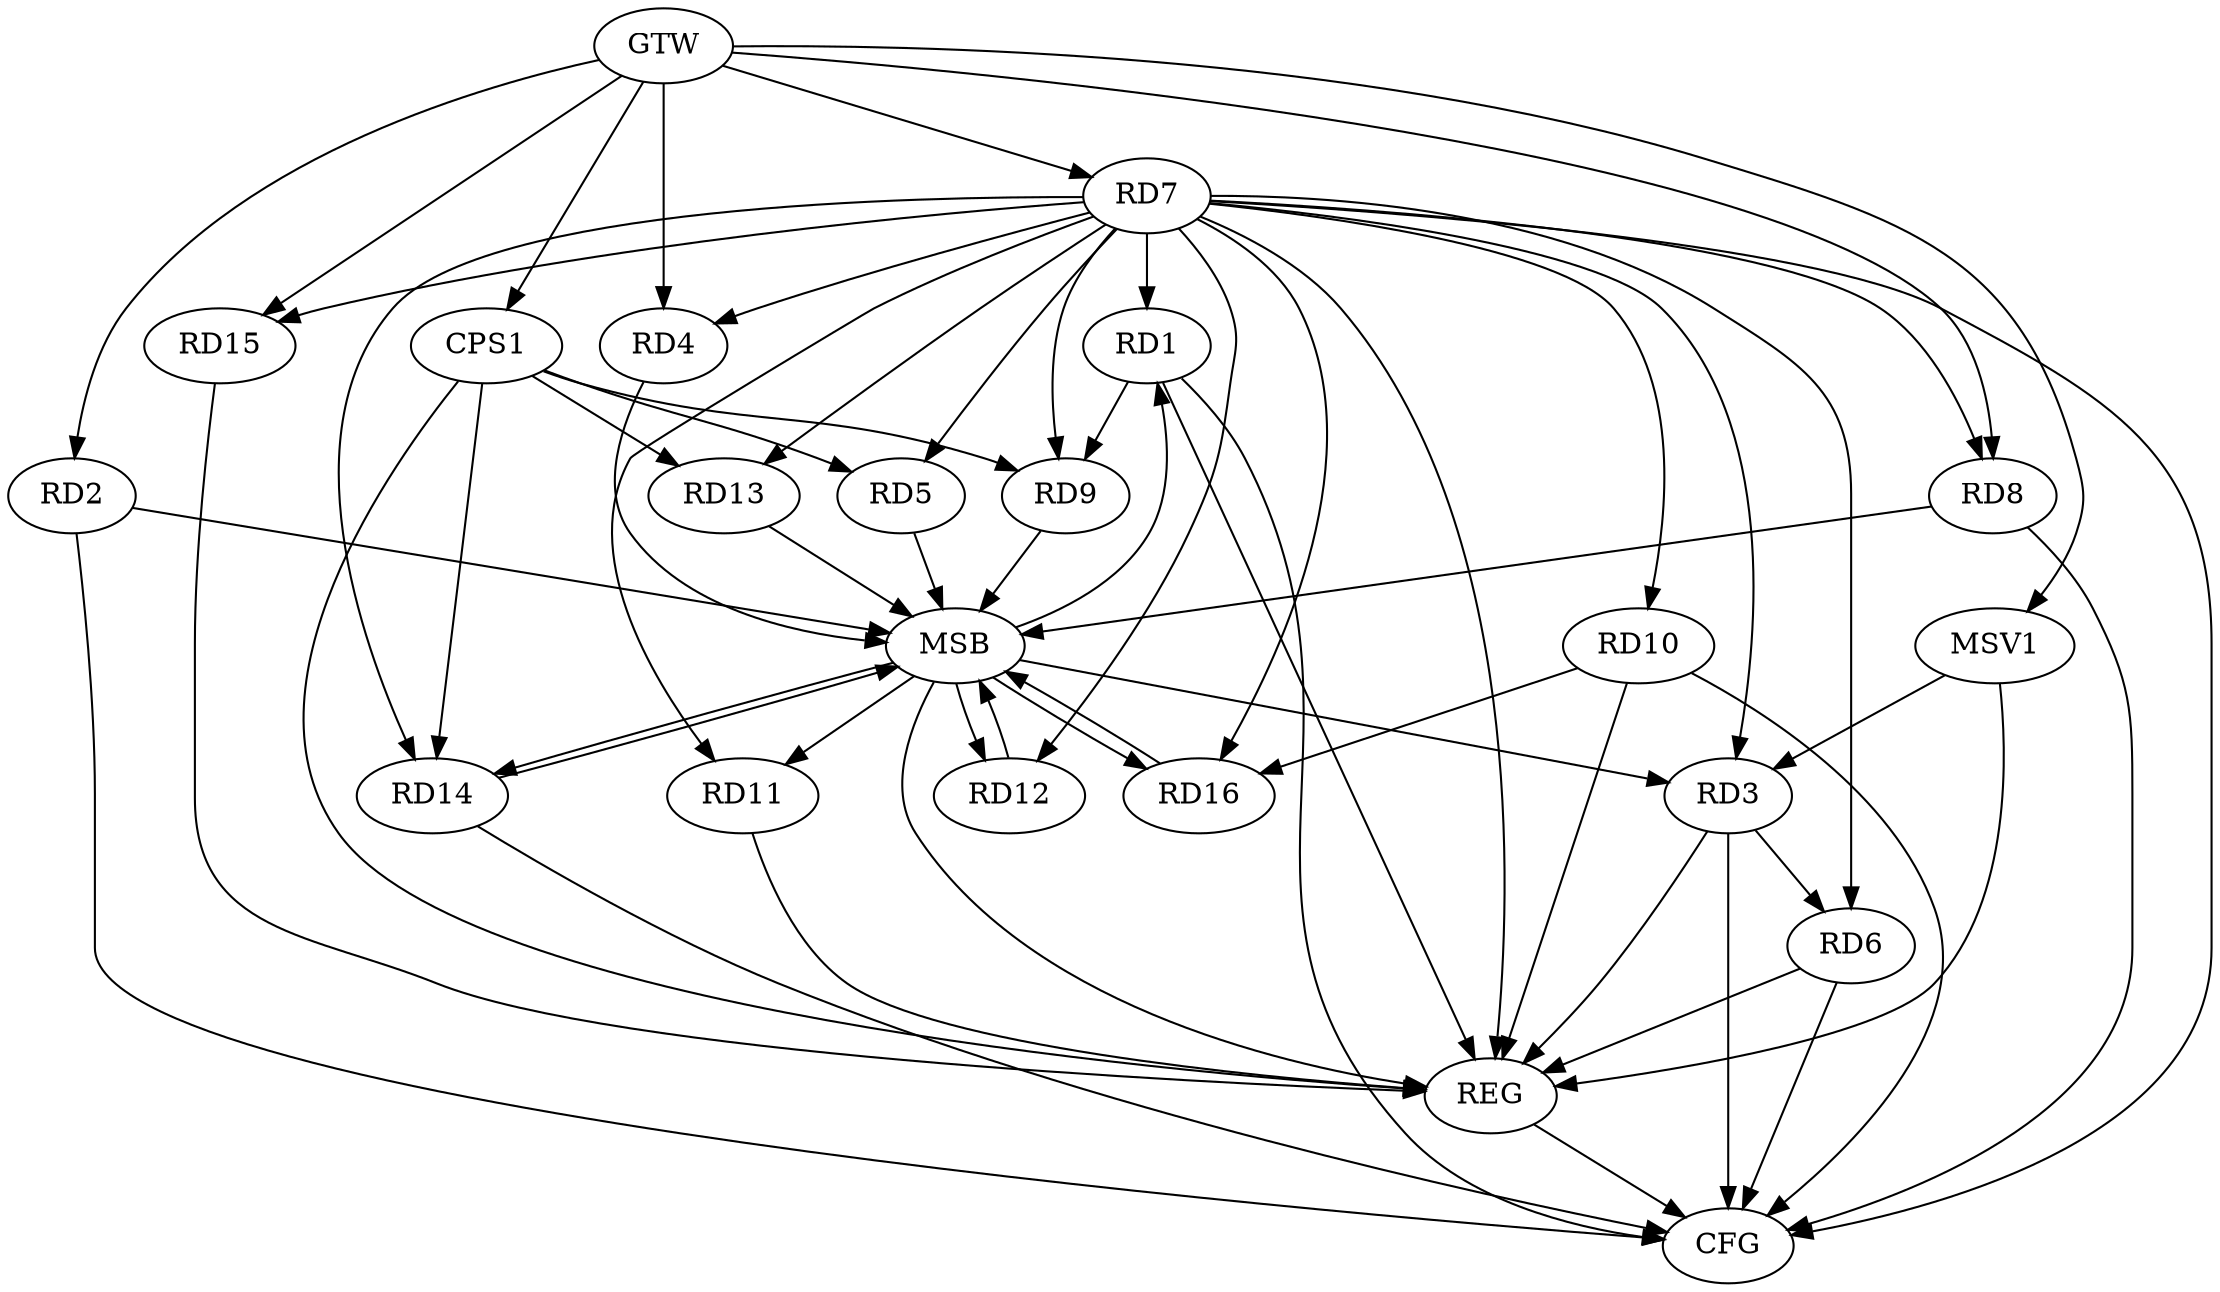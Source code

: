 strict digraph G {
  RD1 [ label="RD1" ];
  RD2 [ label="RD2" ];
  RD3 [ label="RD3" ];
  RD4 [ label="RD4" ];
  RD5 [ label="RD5" ];
  RD6 [ label="RD6" ];
  RD7 [ label="RD7" ];
  RD8 [ label="RD8" ];
  RD9 [ label="RD9" ];
  RD10 [ label="RD10" ];
  RD11 [ label="RD11" ];
  RD12 [ label="RD12" ];
  RD13 [ label="RD13" ];
  RD14 [ label="RD14" ];
  RD15 [ label="RD15" ];
  RD16 [ label="RD16" ];
  CPS1 [ label="CPS1" ];
  GTW [ label="GTW" ];
  REG [ label="REG" ];
  MSB [ label="MSB" ];
  CFG [ label="CFG" ];
  MSV1 [ label="MSV1" ];
  RD1 -> RD9;
  RD3 -> RD6;
  RD7 -> RD3;
  RD7 -> RD6;
  RD7 -> RD9;
  RD7 -> RD16;
  RD10 -> RD16;
  CPS1 -> RD5;
  CPS1 -> RD9;
  CPS1 -> RD13;
  CPS1 -> RD14;
  GTW -> RD2;
  GTW -> RD4;
  GTW -> RD7;
  GTW -> RD8;
  GTW -> RD15;
  GTW -> CPS1;
  RD1 -> REG;
  RD3 -> REG;
  RD6 -> REG;
  RD7 -> REG;
  RD10 -> REG;
  RD11 -> REG;
  RD15 -> REG;
  CPS1 -> REG;
  RD2 -> MSB;
  MSB -> RD1;
  MSB -> RD16;
  MSB -> REG;
  RD4 -> MSB;
  MSB -> RD14;
  RD5 -> MSB;
  RD8 -> MSB;
  MSB -> RD12;
  RD9 -> MSB;
  RD12 -> MSB;
  RD13 -> MSB;
  RD14 -> MSB;
  RD16 -> MSB;
  MSB -> RD3;
  MSB -> RD11;
  RD3 -> CFG;
  RD1 -> CFG;
  RD2 -> CFG;
  RD14 -> CFG;
  RD10 -> CFG;
  RD6 -> CFG;
  RD8 -> CFG;
  REG -> CFG;
  RD7 -> CFG;
  RD7 -> RD15;
  RD7 -> RD8;
  RD7 -> RD5;
  RD7 -> RD14;
  RD7 -> RD12;
  RD7 -> RD10;
  RD7 -> RD4;
  RD7 -> RD11;
  RD7 -> RD1;
  RD7 -> RD13;
  MSV1 -> RD3;
  GTW -> MSV1;
  MSV1 -> REG;
}
